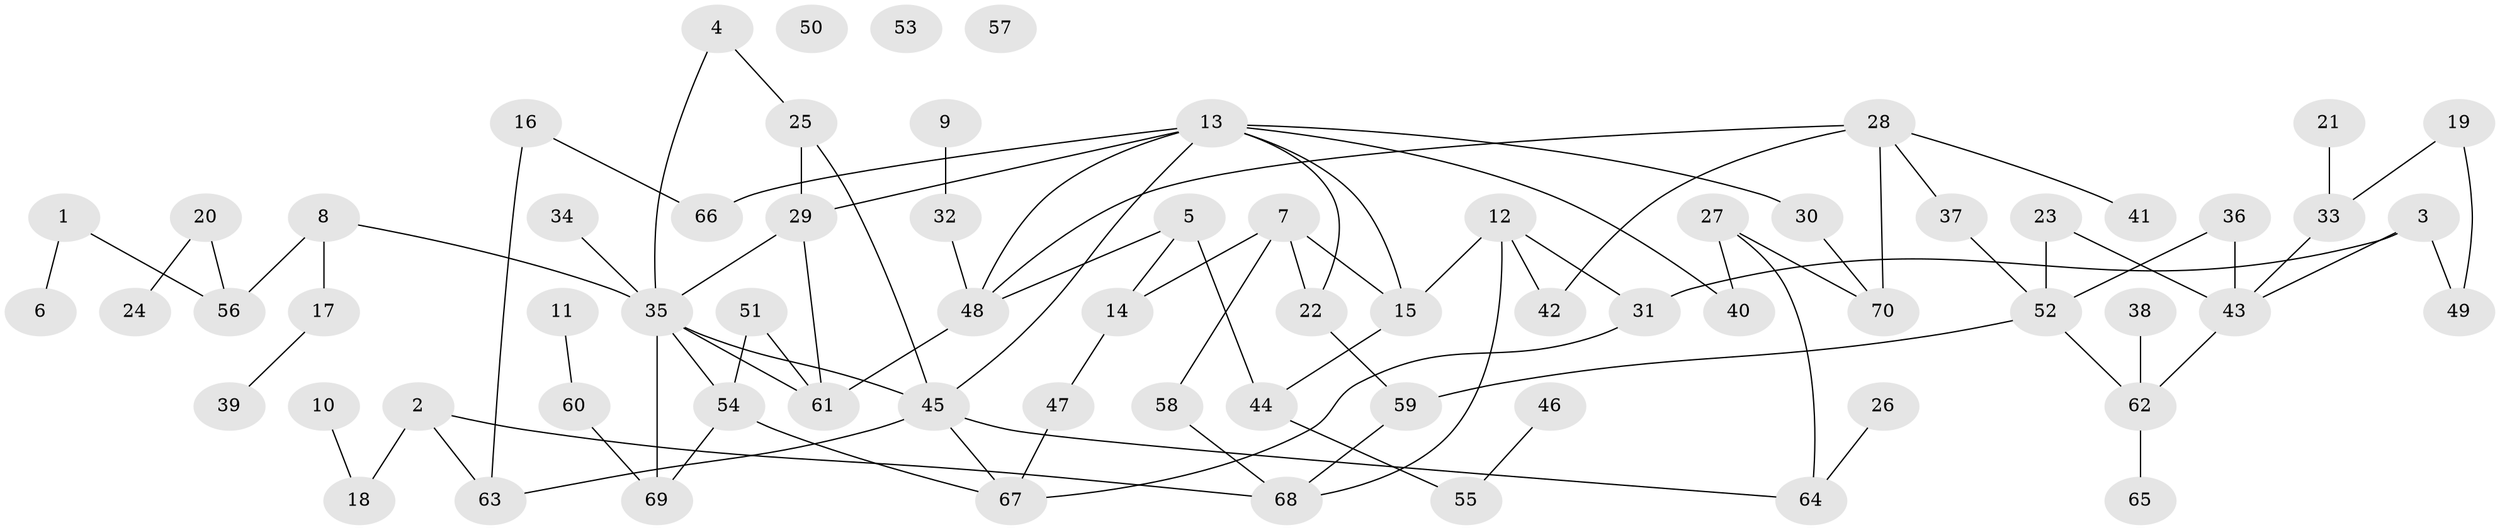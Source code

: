 // Generated by graph-tools (version 1.1) at 2025/49/03/09/25 03:49:05]
// undirected, 70 vertices, 92 edges
graph export_dot {
graph [start="1"]
  node [color=gray90,style=filled];
  1;
  2;
  3;
  4;
  5;
  6;
  7;
  8;
  9;
  10;
  11;
  12;
  13;
  14;
  15;
  16;
  17;
  18;
  19;
  20;
  21;
  22;
  23;
  24;
  25;
  26;
  27;
  28;
  29;
  30;
  31;
  32;
  33;
  34;
  35;
  36;
  37;
  38;
  39;
  40;
  41;
  42;
  43;
  44;
  45;
  46;
  47;
  48;
  49;
  50;
  51;
  52;
  53;
  54;
  55;
  56;
  57;
  58;
  59;
  60;
  61;
  62;
  63;
  64;
  65;
  66;
  67;
  68;
  69;
  70;
  1 -- 6;
  1 -- 56;
  2 -- 18;
  2 -- 63;
  2 -- 68;
  3 -- 31;
  3 -- 43;
  3 -- 49;
  4 -- 25;
  4 -- 35;
  5 -- 14;
  5 -- 44;
  5 -- 48;
  7 -- 14;
  7 -- 15;
  7 -- 22;
  7 -- 58;
  8 -- 17;
  8 -- 35;
  8 -- 56;
  9 -- 32;
  10 -- 18;
  11 -- 60;
  12 -- 15;
  12 -- 31;
  12 -- 42;
  12 -- 68;
  13 -- 15;
  13 -- 22;
  13 -- 29;
  13 -- 30;
  13 -- 40;
  13 -- 45;
  13 -- 48;
  13 -- 66;
  14 -- 47;
  15 -- 44;
  16 -- 63;
  16 -- 66;
  17 -- 39;
  19 -- 33;
  19 -- 49;
  20 -- 24;
  20 -- 56;
  21 -- 33;
  22 -- 59;
  23 -- 43;
  23 -- 52;
  25 -- 29;
  25 -- 45;
  26 -- 64;
  27 -- 40;
  27 -- 64;
  27 -- 70;
  28 -- 37;
  28 -- 41;
  28 -- 42;
  28 -- 48;
  28 -- 70;
  29 -- 35;
  29 -- 61;
  30 -- 70;
  31 -- 67;
  32 -- 48;
  33 -- 43;
  34 -- 35;
  35 -- 45;
  35 -- 54;
  35 -- 61;
  35 -- 69;
  36 -- 43;
  36 -- 52;
  37 -- 52;
  38 -- 62;
  43 -- 62;
  44 -- 55;
  45 -- 63;
  45 -- 64;
  45 -- 67;
  46 -- 55;
  47 -- 67;
  48 -- 61;
  51 -- 54;
  51 -- 61;
  52 -- 59;
  52 -- 62;
  54 -- 67;
  54 -- 69;
  58 -- 68;
  59 -- 68;
  60 -- 69;
  62 -- 65;
}
